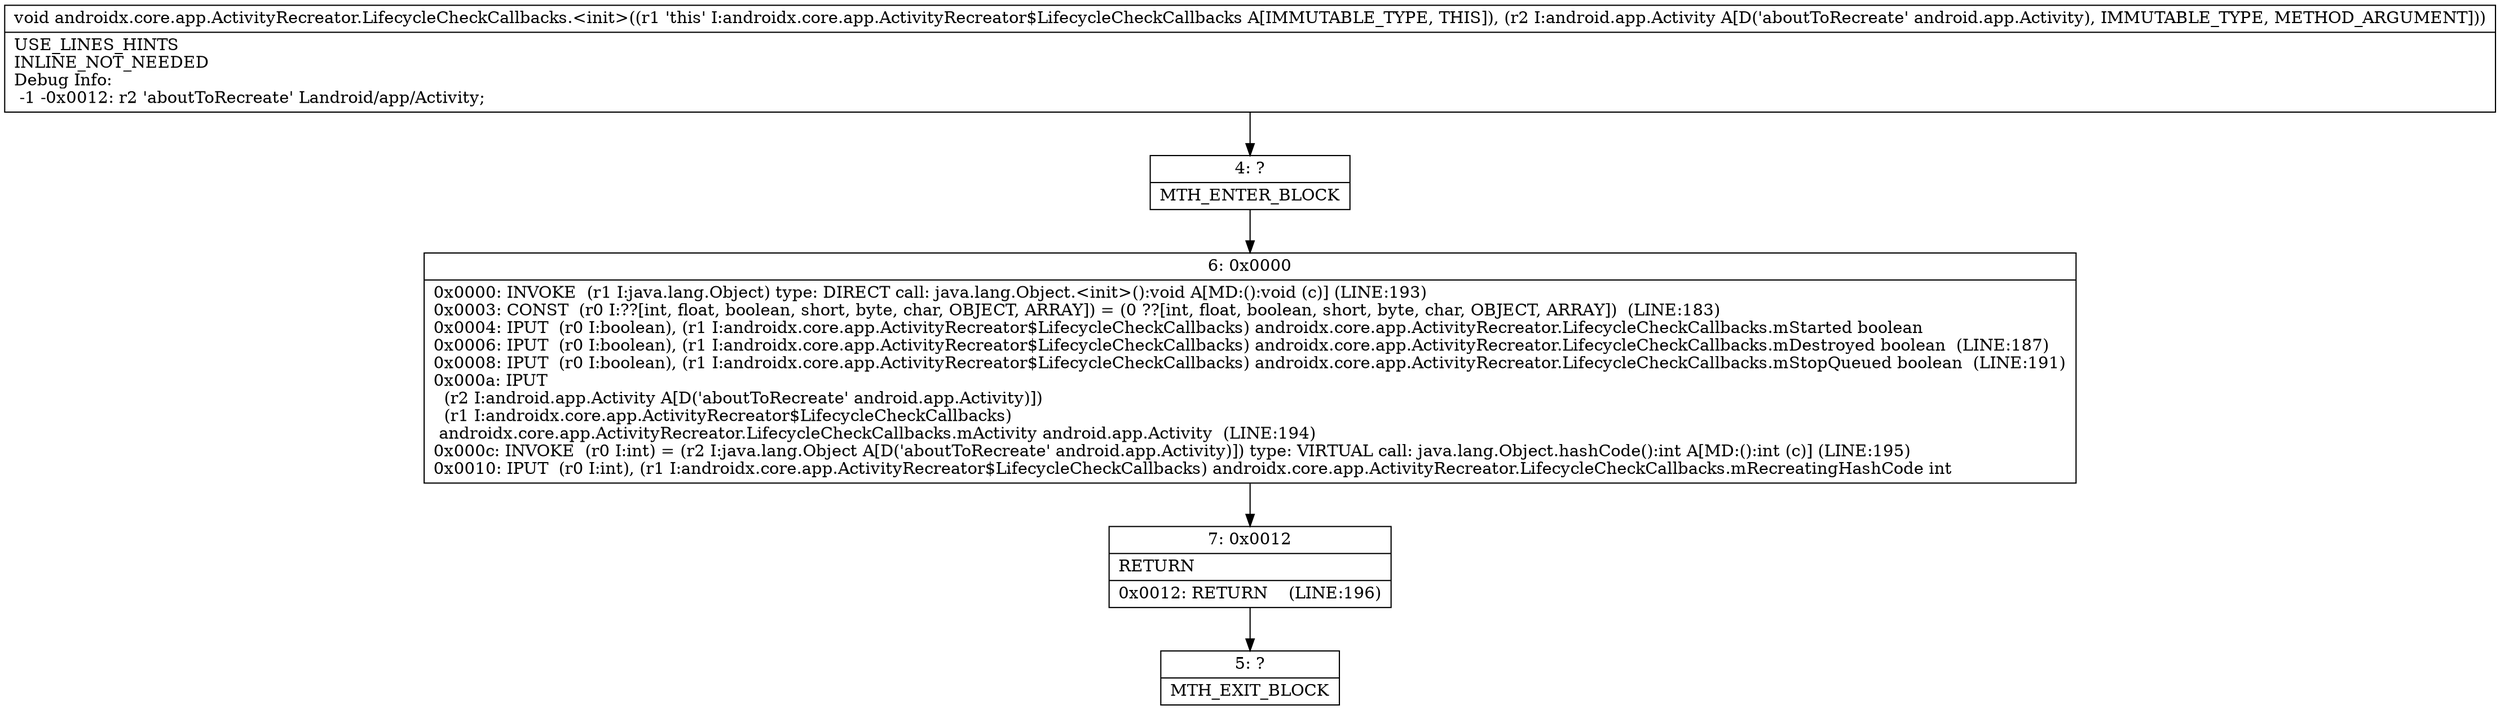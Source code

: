 digraph "CFG forandroidx.core.app.ActivityRecreator.LifecycleCheckCallbacks.\<init\>(Landroid\/app\/Activity;)V" {
Node_4 [shape=record,label="{4\:\ ?|MTH_ENTER_BLOCK\l}"];
Node_6 [shape=record,label="{6\:\ 0x0000|0x0000: INVOKE  (r1 I:java.lang.Object) type: DIRECT call: java.lang.Object.\<init\>():void A[MD:():void (c)] (LINE:193)\l0x0003: CONST  (r0 I:??[int, float, boolean, short, byte, char, OBJECT, ARRAY]) = (0 ??[int, float, boolean, short, byte, char, OBJECT, ARRAY])  (LINE:183)\l0x0004: IPUT  (r0 I:boolean), (r1 I:androidx.core.app.ActivityRecreator$LifecycleCheckCallbacks) androidx.core.app.ActivityRecreator.LifecycleCheckCallbacks.mStarted boolean \l0x0006: IPUT  (r0 I:boolean), (r1 I:androidx.core.app.ActivityRecreator$LifecycleCheckCallbacks) androidx.core.app.ActivityRecreator.LifecycleCheckCallbacks.mDestroyed boolean  (LINE:187)\l0x0008: IPUT  (r0 I:boolean), (r1 I:androidx.core.app.ActivityRecreator$LifecycleCheckCallbacks) androidx.core.app.ActivityRecreator.LifecycleCheckCallbacks.mStopQueued boolean  (LINE:191)\l0x000a: IPUT  \l  (r2 I:android.app.Activity A[D('aboutToRecreate' android.app.Activity)])\l  (r1 I:androidx.core.app.ActivityRecreator$LifecycleCheckCallbacks)\l androidx.core.app.ActivityRecreator.LifecycleCheckCallbacks.mActivity android.app.Activity  (LINE:194)\l0x000c: INVOKE  (r0 I:int) = (r2 I:java.lang.Object A[D('aboutToRecreate' android.app.Activity)]) type: VIRTUAL call: java.lang.Object.hashCode():int A[MD:():int (c)] (LINE:195)\l0x0010: IPUT  (r0 I:int), (r1 I:androidx.core.app.ActivityRecreator$LifecycleCheckCallbacks) androidx.core.app.ActivityRecreator.LifecycleCheckCallbacks.mRecreatingHashCode int \l}"];
Node_7 [shape=record,label="{7\:\ 0x0012|RETURN\l|0x0012: RETURN    (LINE:196)\l}"];
Node_5 [shape=record,label="{5\:\ ?|MTH_EXIT_BLOCK\l}"];
MethodNode[shape=record,label="{void androidx.core.app.ActivityRecreator.LifecycleCheckCallbacks.\<init\>((r1 'this' I:androidx.core.app.ActivityRecreator$LifecycleCheckCallbacks A[IMMUTABLE_TYPE, THIS]), (r2 I:android.app.Activity A[D('aboutToRecreate' android.app.Activity), IMMUTABLE_TYPE, METHOD_ARGUMENT]))  | USE_LINES_HINTS\lINLINE_NOT_NEEDED\lDebug Info:\l  \-1 \-0x0012: r2 'aboutToRecreate' Landroid\/app\/Activity;\l}"];
MethodNode -> Node_4;Node_4 -> Node_6;
Node_6 -> Node_7;
Node_7 -> Node_5;
}

